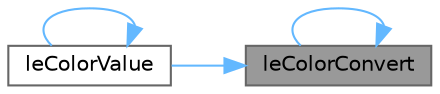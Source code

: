 digraph "leColorConvert"
{
 // INTERACTIVE_SVG=YES
 // LATEX_PDF_SIZE
  bgcolor="transparent";
  edge [fontname=Helvetica,fontsize=10,labelfontname=Helvetica,labelfontsize=10];
  node [fontname=Helvetica,fontsize=10,shape=box,height=0.2,width=0.4];
  rankdir="RL";
  Node1 [label="leColorConvert",height=0.2,width=0.4,color="gray40", fillcolor="grey60", style="filled", fontcolor="black",tooltip="Convert to color value."];
  Node1 -> Node1 [dir="back",color="steelblue1",style="solid"];
  Node1 -> Node2 [dir="back",color="steelblue1",style="solid"];
  Node2 [label="leColorValue",height=0.2,width=0.4,color="grey40", fillcolor="white", style="filled",URL="$legato__color__value_8c.html#a3e16e460ea1f0c8cdb9d5d0782502779",tooltip="Get color by name and mode."];
  Node2 -> Node2 [dir="back",color="steelblue1",style="solid"];
}
